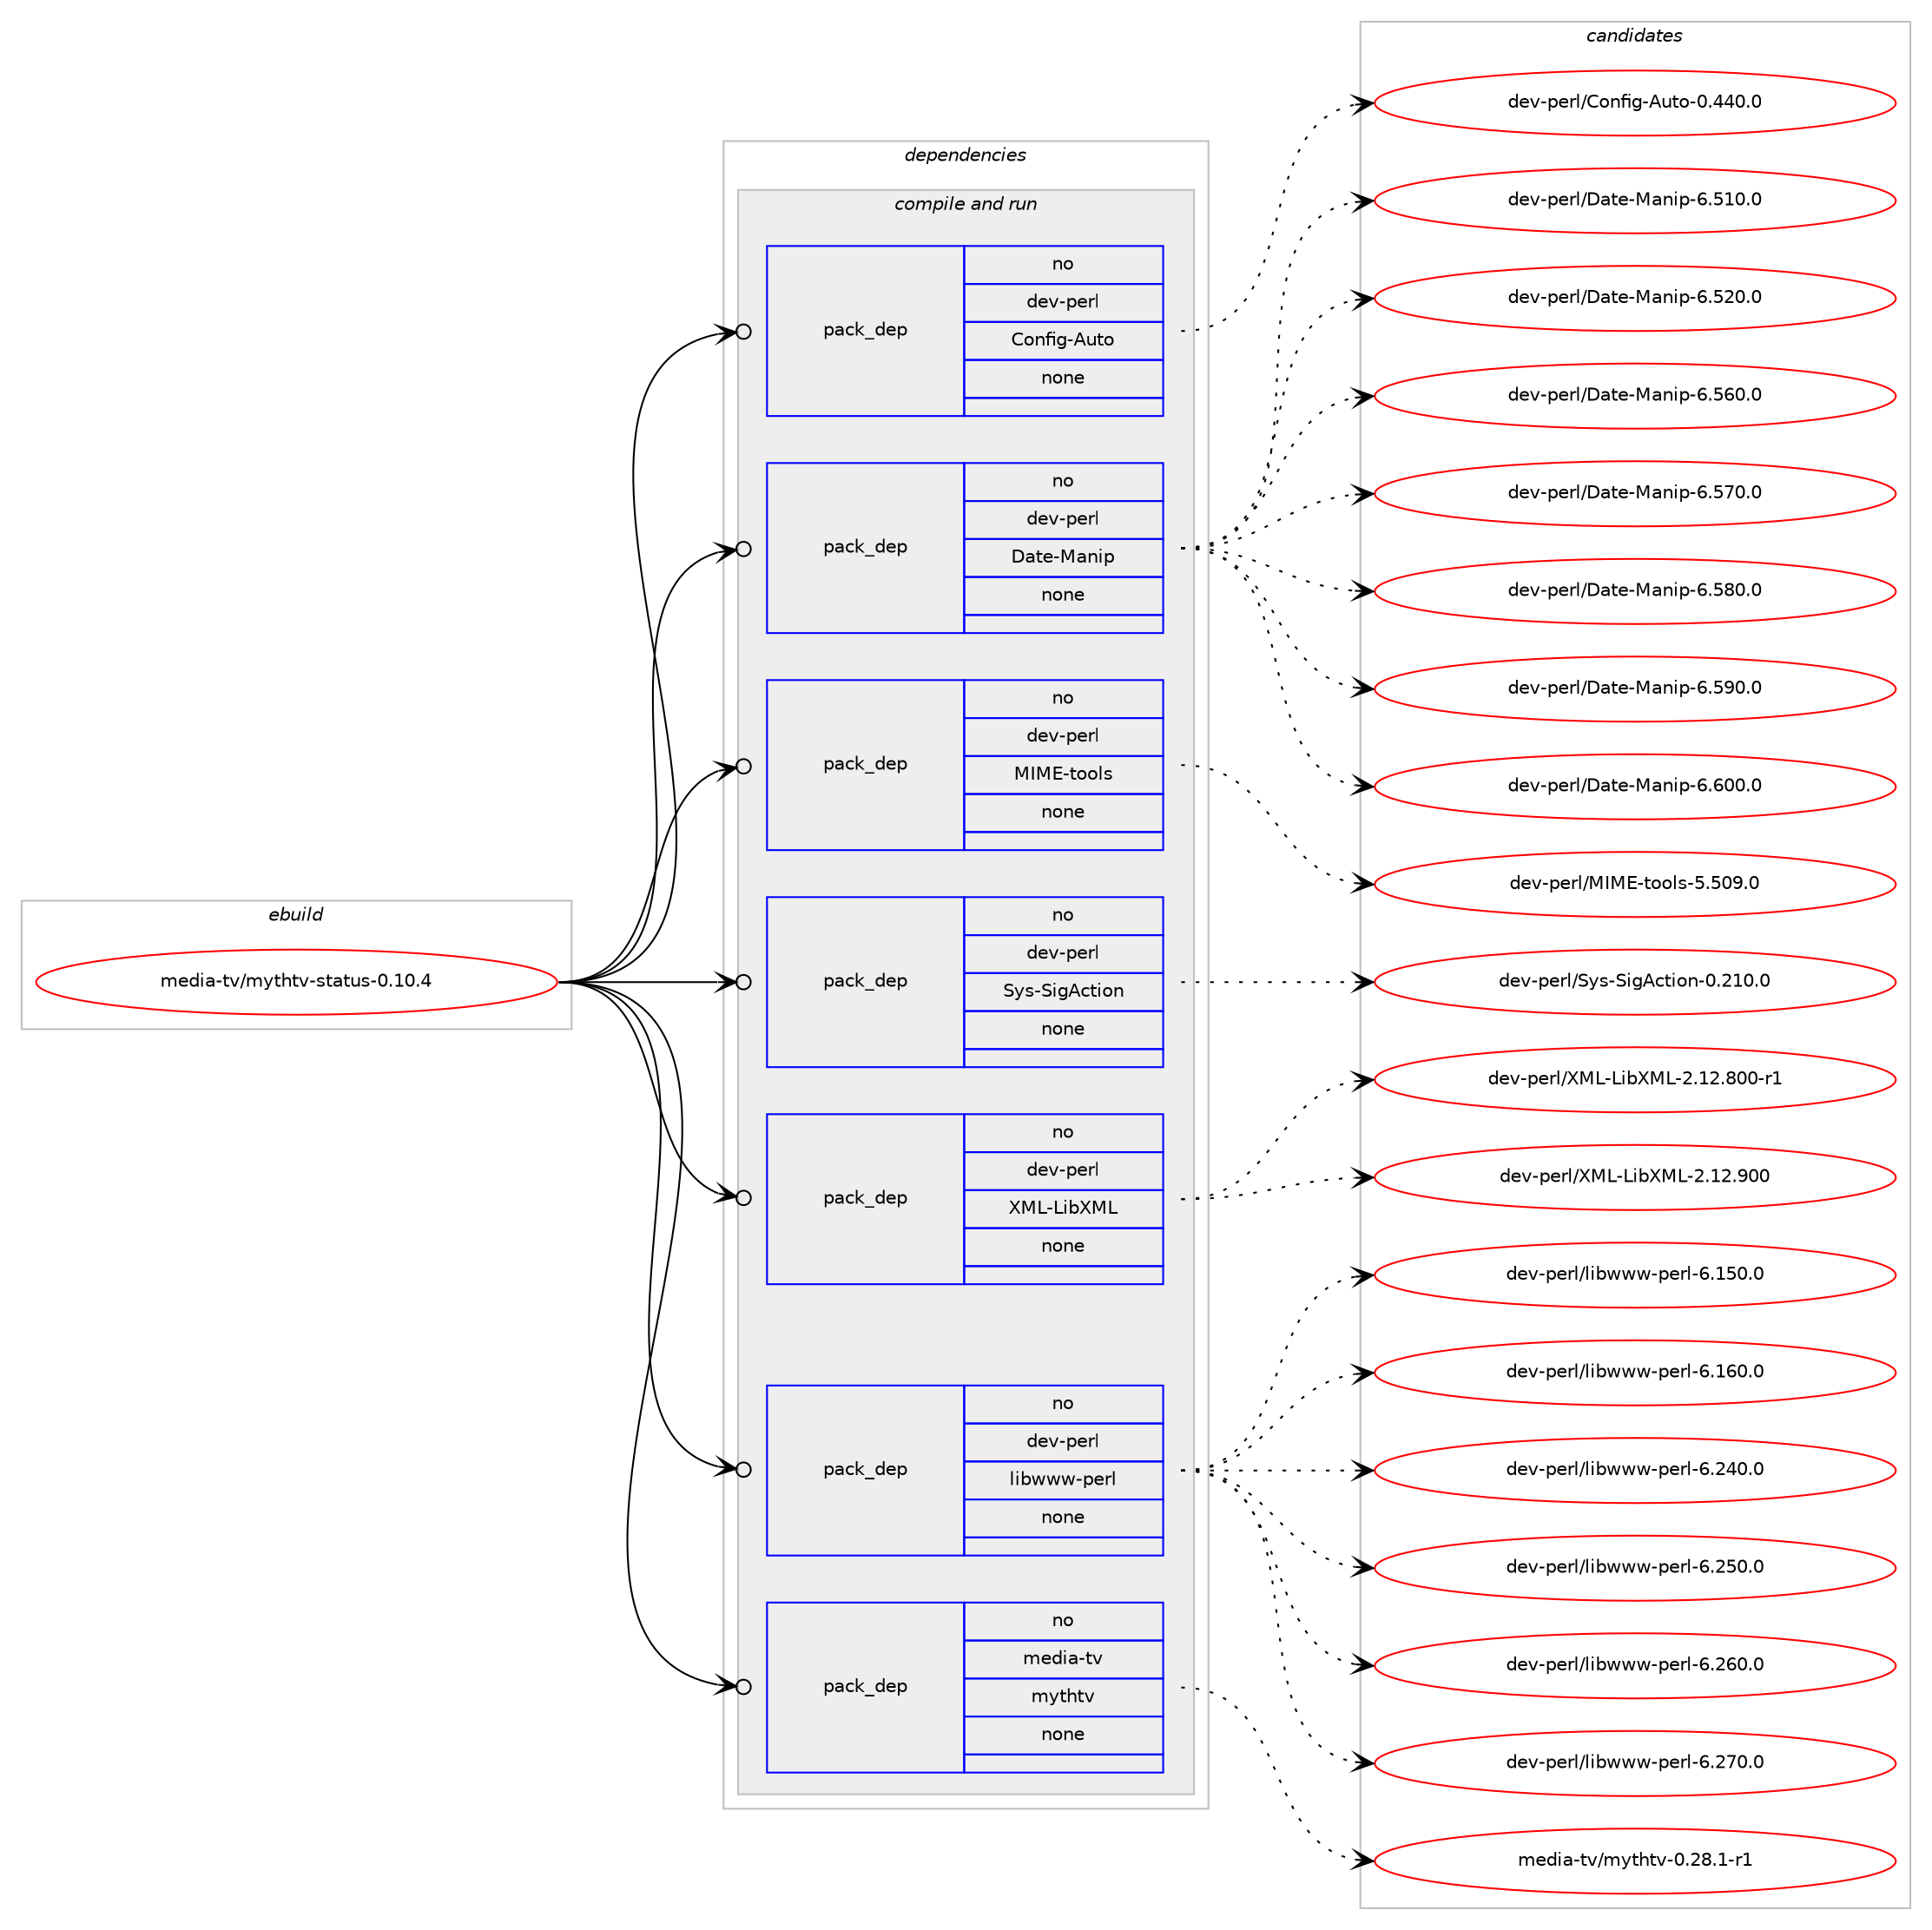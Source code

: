 digraph prolog {

# *************
# Graph options
# *************

newrank=true;
concentrate=true;
compound=true;
graph [rankdir=LR,fontname=Helvetica,fontsize=10,ranksep=1.5];#, ranksep=2.5, nodesep=0.2];
edge  [arrowhead=vee];
node  [fontname=Helvetica,fontsize=10];

# **********
# The ebuild
# **********

subgraph cluster_leftcol {
color=gray;
rank=same;
label=<<i>ebuild</i>>;
id [label="media-tv/mythtv-status-0.10.4", color=red, width=4, href="../media-tv/mythtv-status-0.10.4.svg"];
}

# ****************
# The dependencies
# ****************

subgraph cluster_midcol {
color=gray;
label=<<i>dependencies</i>>;
subgraph cluster_compile {
fillcolor="#eeeeee";
style=filled;
label=<<i>compile</i>>;
}
subgraph cluster_compileandrun {
fillcolor="#eeeeee";
style=filled;
label=<<i>compile and run</i>>;
subgraph pack287233 {
dependency388926 [label=<<TABLE BORDER="0" CELLBORDER="1" CELLSPACING="0" CELLPADDING="4" WIDTH="220"><TR><TD ROWSPAN="6" CELLPADDING="30">pack_dep</TD></TR><TR><TD WIDTH="110">no</TD></TR><TR><TD>dev-perl</TD></TR><TR><TD>Config-Auto</TD></TR><TR><TD>none</TD></TR><TR><TD></TD></TR></TABLE>>, shape=none, color=blue];
}
id:e -> dependency388926:w [weight=20,style="solid",arrowhead="odotvee"];
subgraph pack287234 {
dependency388927 [label=<<TABLE BORDER="0" CELLBORDER="1" CELLSPACING="0" CELLPADDING="4" WIDTH="220"><TR><TD ROWSPAN="6" CELLPADDING="30">pack_dep</TD></TR><TR><TD WIDTH="110">no</TD></TR><TR><TD>dev-perl</TD></TR><TR><TD>Date-Manip</TD></TR><TR><TD>none</TD></TR><TR><TD></TD></TR></TABLE>>, shape=none, color=blue];
}
id:e -> dependency388927:w [weight=20,style="solid",arrowhead="odotvee"];
subgraph pack287235 {
dependency388928 [label=<<TABLE BORDER="0" CELLBORDER="1" CELLSPACING="0" CELLPADDING="4" WIDTH="220"><TR><TD ROWSPAN="6" CELLPADDING="30">pack_dep</TD></TR><TR><TD WIDTH="110">no</TD></TR><TR><TD>dev-perl</TD></TR><TR><TD>MIME-tools</TD></TR><TR><TD>none</TD></TR><TR><TD></TD></TR></TABLE>>, shape=none, color=blue];
}
id:e -> dependency388928:w [weight=20,style="solid",arrowhead="odotvee"];
subgraph pack287236 {
dependency388929 [label=<<TABLE BORDER="0" CELLBORDER="1" CELLSPACING="0" CELLPADDING="4" WIDTH="220"><TR><TD ROWSPAN="6" CELLPADDING="30">pack_dep</TD></TR><TR><TD WIDTH="110">no</TD></TR><TR><TD>dev-perl</TD></TR><TR><TD>Sys-SigAction</TD></TR><TR><TD>none</TD></TR><TR><TD></TD></TR></TABLE>>, shape=none, color=blue];
}
id:e -> dependency388929:w [weight=20,style="solid",arrowhead="odotvee"];
subgraph pack287237 {
dependency388930 [label=<<TABLE BORDER="0" CELLBORDER="1" CELLSPACING="0" CELLPADDING="4" WIDTH="220"><TR><TD ROWSPAN="6" CELLPADDING="30">pack_dep</TD></TR><TR><TD WIDTH="110">no</TD></TR><TR><TD>dev-perl</TD></TR><TR><TD>XML-LibXML</TD></TR><TR><TD>none</TD></TR><TR><TD></TD></TR></TABLE>>, shape=none, color=blue];
}
id:e -> dependency388930:w [weight=20,style="solid",arrowhead="odotvee"];
subgraph pack287238 {
dependency388931 [label=<<TABLE BORDER="0" CELLBORDER="1" CELLSPACING="0" CELLPADDING="4" WIDTH="220"><TR><TD ROWSPAN="6" CELLPADDING="30">pack_dep</TD></TR><TR><TD WIDTH="110">no</TD></TR><TR><TD>dev-perl</TD></TR><TR><TD>libwww-perl</TD></TR><TR><TD>none</TD></TR><TR><TD></TD></TR></TABLE>>, shape=none, color=blue];
}
id:e -> dependency388931:w [weight=20,style="solid",arrowhead="odotvee"];
subgraph pack287239 {
dependency388932 [label=<<TABLE BORDER="0" CELLBORDER="1" CELLSPACING="0" CELLPADDING="4" WIDTH="220"><TR><TD ROWSPAN="6" CELLPADDING="30">pack_dep</TD></TR><TR><TD WIDTH="110">no</TD></TR><TR><TD>media-tv</TD></TR><TR><TD>mythtv</TD></TR><TR><TD>none</TD></TR><TR><TD></TD></TR></TABLE>>, shape=none, color=blue];
}
id:e -> dependency388932:w [weight=20,style="solid",arrowhead="odotvee"];
}
subgraph cluster_run {
fillcolor="#eeeeee";
style=filled;
label=<<i>run</i>>;
}
}

# **************
# The candidates
# **************

subgraph cluster_choices {
rank=same;
color=gray;
label=<<i>candidates</i>>;

subgraph choice287233 {
color=black;
nodesep=1;
choice10010111845112101114108476711111010210510345651171161114548465252484648 [label="dev-perl/Config-Auto-0.440.0", color=red, width=4,href="../dev-perl/Config-Auto-0.440.0.svg"];
dependency388926:e -> choice10010111845112101114108476711111010210510345651171161114548465252484648:w [style=dotted,weight="100"];
}
subgraph choice287234 {
color=black;
nodesep=1;
choice100101118451121011141084768971161014577971101051124554465349484648 [label="dev-perl/Date-Manip-6.510.0", color=red, width=4,href="../dev-perl/Date-Manip-6.510.0.svg"];
choice100101118451121011141084768971161014577971101051124554465350484648 [label="dev-perl/Date-Manip-6.520.0", color=red, width=4,href="../dev-perl/Date-Manip-6.520.0.svg"];
choice100101118451121011141084768971161014577971101051124554465354484648 [label="dev-perl/Date-Manip-6.560.0", color=red, width=4,href="../dev-perl/Date-Manip-6.560.0.svg"];
choice100101118451121011141084768971161014577971101051124554465355484648 [label="dev-perl/Date-Manip-6.570.0", color=red, width=4,href="../dev-perl/Date-Manip-6.570.0.svg"];
choice100101118451121011141084768971161014577971101051124554465356484648 [label="dev-perl/Date-Manip-6.580.0", color=red, width=4,href="../dev-perl/Date-Manip-6.580.0.svg"];
choice100101118451121011141084768971161014577971101051124554465357484648 [label="dev-perl/Date-Manip-6.590.0", color=red, width=4,href="../dev-perl/Date-Manip-6.590.0.svg"];
choice100101118451121011141084768971161014577971101051124554465448484648 [label="dev-perl/Date-Manip-6.600.0", color=red, width=4,href="../dev-perl/Date-Manip-6.600.0.svg"];
dependency388927:e -> choice100101118451121011141084768971161014577971101051124554465349484648:w [style=dotted,weight="100"];
dependency388927:e -> choice100101118451121011141084768971161014577971101051124554465350484648:w [style=dotted,weight="100"];
dependency388927:e -> choice100101118451121011141084768971161014577971101051124554465354484648:w [style=dotted,weight="100"];
dependency388927:e -> choice100101118451121011141084768971161014577971101051124554465355484648:w [style=dotted,weight="100"];
dependency388927:e -> choice100101118451121011141084768971161014577971101051124554465356484648:w [style=dotted,weight="100"];
dependency388927:e -> choice100101118451121011141084768971161014577971101051124554465357484648:w [style=dotted,weight="100"];
dependency388927:e -> choice100101118451121011141084768971161014577971101051124554465448484648:w [style=dotted,weight="100"];
}
subgraph choice287235 {
color=black;
nodesep=1;
choice100101118451121011141084777737769451161111111081154553465348574648 [label="dev-perl/MIME-tools-5.509.0", color=red, width=4,href="../dev-perl/MIME-tools-5.509.0.svg"];
dependency388928:e -> choice100101118451121011141084777737769451161111111081154553465348574648:w [style=dotted,weight="100"];
}
subgraph choice287236 {
color=black;
nodesep=1;
choice100101118451121011141084783121115458310510365991161051111104548465049484648 [label="dev-perl/Sys-SigAction-0.210.0", color=red, width=4,href="../dev-perl/Sys-SigAction-0.210.0.svg"];
dependency388929:e -> choice100101118451121011141084783121115458310510365991161051111104548465049484648:w [style=dotted,weight="100"];
}
subgraph choice287237 {
color=black;
nodesep=1;
choice10010111845112101114108478877764576105988877764550464950465648484511449 [label="dev-perl/XML-LibXML-2.12.800-r1", color=red, width=4,href="../dev-perl/XML-LibXML-2.12.800-r1.svg"];
choice1001011184511210111410847887776457610598887776455046495046574848 [label="dev-perl/XML-LibXML-2.12.900", color=red, width=4,href="../dev-perl/XML-LibXML-2.12.900.svg"];
dependency388930:e -> choice10010111845112101114108478877764576105988877764550464950465648484511449:w [style=dotted,weight="100"];
dependency388930:e -> choice1001011184511210111410847887776457610598887776455046495046574848:w [style=dotted,weight="100"];
}
subgraph choice287238 {
color=black;
nodesep=1;
choice100101118451121011141084710810598119119119451121011141084554464953484648 [label="dev-perl/libwww-perl-6.150.0", color=red, width=4,href="../dev-perl/libwww-perl-6.150.0.svg"];
choice100101118451121011141084710810598119119119451121011141084554464954484648 [label="dev-perl/libwww-perl-6.160.0", color=red, width=4,href="../dev-perl/libwww-perl-6.160.0.svg"];
choice100101118451121011141084710810598119119119451121011141084554465052484648 [label="dev-perl/libwww-perl-6.240.0", color=red, width=4,href="../dev-perl/libwww-perl-6.240.0.svg"];
choice100101118451121011141084710810598119119119451121011141084554465053484648 [label="dev-perl/libwww-perl-6.250.0", color=red, width=4,href="../dev-perl/libwww-perl-6.250.0.svg"];
choice100101118451121011141084710810598119119119451121011141084554465054484648 [label="dev-perl/libwww-perl-6.260.0", color=red, width=4,href="../dev-perl/libwww-perl-6.260.0.svg"];
choice100101118451121011141084710810598119119119451121011141084554465055484648 [label="dev-perl/libwww-perl-6.270.0", color=red, width=4,href="../dev-perl/libwww-perl-6.270.0.svg"];
dependency388931:e -> choice100101118451121011141084710810598119119119451121011141084554464953484648:w [style=dotted,weight="100"];
dependency388931:e -> choice100101118451121011141084710810598119119119451121011141084554464954484648:w [style=dotted,weight="100"];
dependency388931:e -> choice100101118451121011141084710810598119119119451121011141084554465052484648:w [style=dotted,weight="100"];
dependency388931:e -> choice100101118451121011141084710810598119119119451121011141084554465053484648:w [style=dotted,weight="100"];
dependency388931:e -> choice100101118451121011141084710810598119119119451121011141084554465054484648:w [style=dotted,weight="100"];
dependency388931:e -> choice100101118451121011141084710810598119119119451121011141084554465055484648:w [style=dotted,weight="100"];
}
subgraph choice287239 {
color=black;
nodesep=1;
choice109101100105974511611847109121116104116118454846505646494511449 [label="media-tv/mythtv-0.28.1-r1", color=red, width=4,href="../media-tv/mythtv-0.28.1-r1.svg"];
dependency388932:e -> choice109101100105974511611847109121116104116118454846505646494511449:w [style=dotted,weight="100"];
}
}

}
